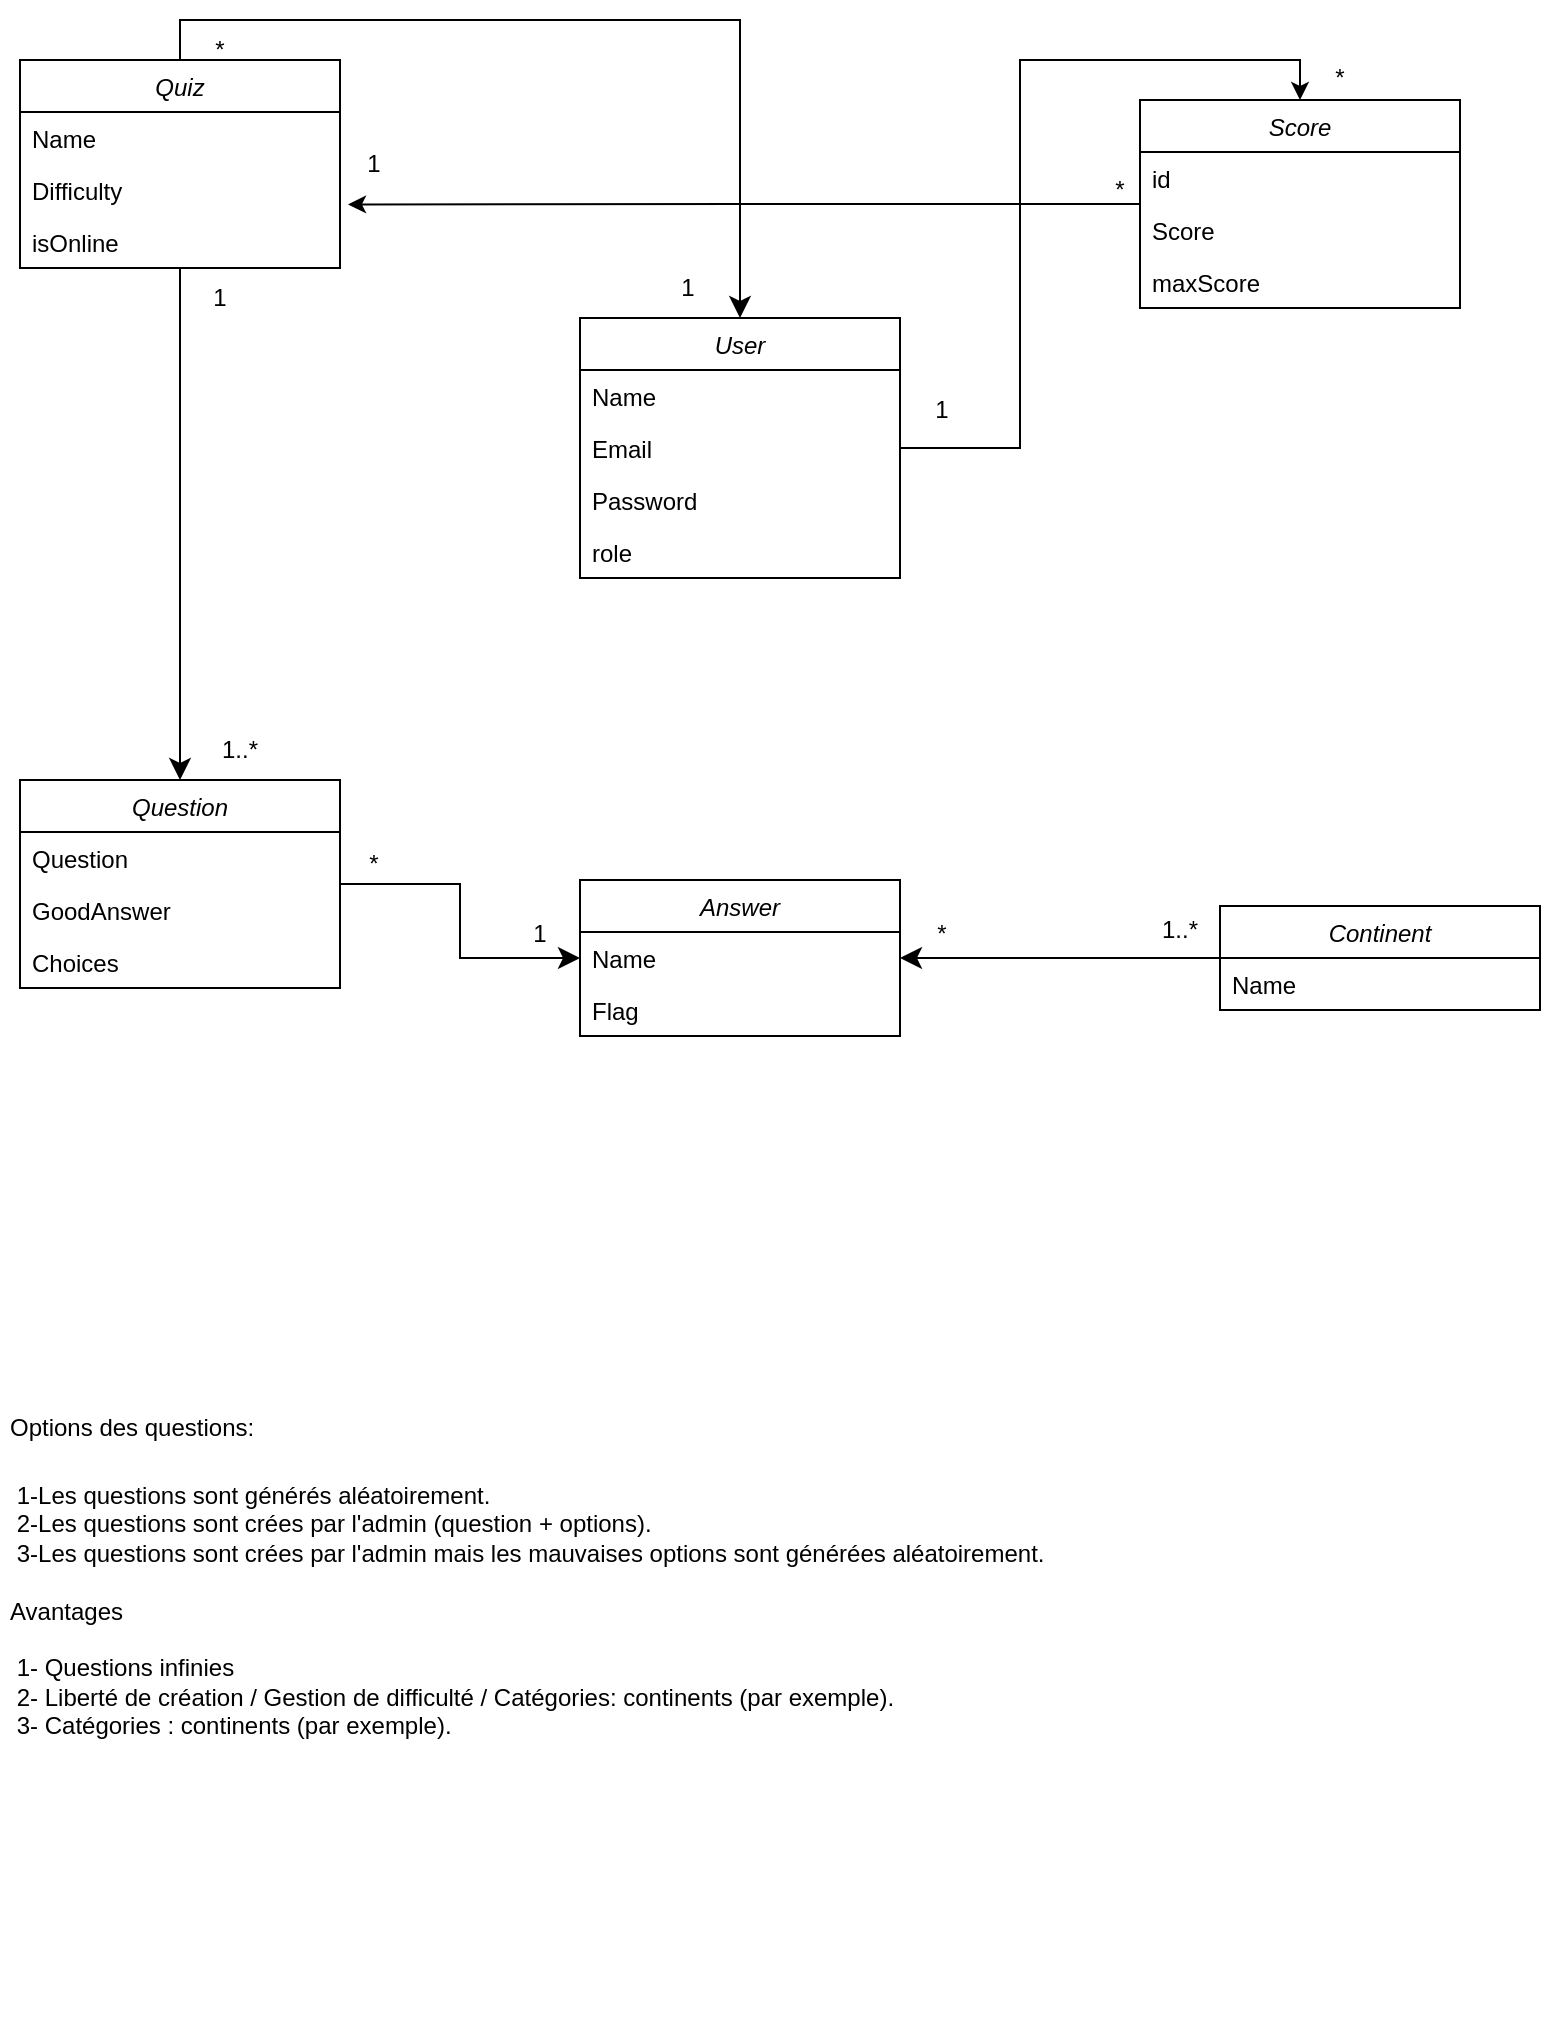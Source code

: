 <mxfile version="21.1.4" type="device">
  <diagram id="C5RBs43oDa-KdzZeNtuy" name="Page-1">
    <mxGraphModel dx="1050" dy="585" grid="1" gridSize="10" guides="1" tooltips="1" connect="1" arrows="1" fold="1" page="1" pageScale="1" pageWidth="827" pageHeight="1169" math="0" shadow="0">
      <root>
        <mxCell id="WIyWlLk6GJQsqaUBKTNV-0" />
        <mxCell id="WIyWlLk6GJQsqaUBKTNV-1" parent="WIyWlLk6GJQsqaUBKTNV-0" />
        <mxCell id="nsCozPoPYmnv4DJdZuBI-11" style="edgeStyle=orthogonalEdgeStyle;rounded=0;orthogonalLoop=1;jettySize=auto;html=1;entryX=0.5;entryY=0;entryDx=0;entryDy=0;" parent="WIyWlLk6GJQsqaUBKTNV-1" source="zkfFHV4jXpPFQw0GAbJ--0" target="Gp73GHeTBApjkw0MZoii-16" edge="1">
          <mxGeometry relative="1" as="geometry" />
        </mxCell>
        <mxCell id="zkfFHV4jXpPFQw0GAbJ--0" value="User" style="swimlane;fontStyle=2;align=center;verticalAlign=top;childLayout=stackLayout;horizontal=1;startSize=26;horizontalStack=0;resizeParent=1;resizeLast=0;collapsible=1;marginBottom=0;rounded=0;shadow=0;strokeWidth=1;" parent="WIyWlLk6GJQsqaUBKTNV-1" vertex="1">
          <mxGeometry x="330" y="189" width="160" height="130" as="geometry">
            <mxRectangle x="220" y="120" width="160" height="26" as="alternateBounds" />
          </mxGeometry>
        </mxCell>
        <mxCell id="zkfFHV4jXpPFQw0GAbJ--1" value="Name" style="text;align=left;verticalAlign=top;spacingLeft=4;spacingRight=4;overflow=hidden;rotatable=0;points=[[0,0.5],[1,0.5]];portConstraint=eastwest;" parent="zkfFHV4jXpPFQw0GAbJ--0" vertex="1">
          <mxGeometry y="26" width="160" height="26" as="geometry" />
        </mxCell>
        <mxCell id="zkfFHV4jXpPFQw0GAbJ--2" value="Email" style="text;align=left;verticalAlign=top;spacingLeft=4;spacingRight=4;overflow=hidden;rotatable=0;points=[[0,0.5],[1,0.5]];portConstraint=eastwest;rounded=0;shadow=0;html=0;" parent="zkfFHV4jXpPFQw0GAbJ--0" vertex="1">
          <mxGeometry y="52" width="160" height="26" as="geometry" />
        </mxCell>
        <mxCell id="zkfFHV4jXpPFQw0GAbJ--3" value="Password" style="text;align=left;verticalAlign=top;spacingLeft=4;spacingRight=4;overflow=hidden;rotatable=0;points=[[0,0.5],[1,0.5]];portConstraint=eastwest;rounded=0;shadow=0;html=0;" parent="zkfFHV4jXpPFQw0GAbJ--0" vertex="1">
          <mxGeometry y="78" width="160" height="26" as="geometry" />
        </mxCell>
        <mxCell id="Gp73GHeTBApjkw0MZoii-1" value="role" style="text;align=left;verticalAlign=top;spacingLeft=4;spacingRight=4;overflow=hidden;rotatable=0;points=[[0,0.5],[1,0.5]];portConstraint=eastwest;rounded=0;shadow=0;html=0;" parent="zkfFHV4jXpPFQw0GAbJ--0" vertex="1">
          <mxGeometry y="104" width="160" height="26" as="geometry" />
        </mxCell>
        <mxCell id="A1bg4_Ldq-r2mvaNxWko-23" style="edgeStyle=orthogonalEdgeStyle;rounded=0;orthogonalLoop=1;jettySize=auto;html=1;entryX=0;entryY=0.5;entryDx=0;entryDy=0;fontSize=12;startSize=8;endSize=8;" parent="WIyWlLk6GJQsqaUBKTNV-1" source="Gp73GHeTBApjkw0MZoii-10" target="nsCozPoPYmnv4DJdZuBI-2" edge="1">
          <mxGeometry relative="1" as="geometry" />
        </mxCell>
        <mxCell id="Gp73GHeTBApjkw0MZoii-10" value="Question" style="swimlane;fontStyle=2;align=center;verticalAlign=top;childLayout=stackLayout;horizontal=1;startSize=26;horizontalStack=0;resizeParent=1;resizeLast=0;collapsible=1;marginBottom=0;rounded=0;shadow=0;strokeWidth=1;" parent="WIyWlLk6GJQsqaUBKTNV-1" vertex="1">
          <mxGeometry x="50" y="420" width="160" height="104" as="geometry">
            <mxRectangle x="230" y="140" width="160" height="26" as="alternateBounds" />
          </mxGeometry>
        </mxCell>
        <mxCell id="Gp73GHeTBApjkw0MZoii-11" value="Question" style="text;align=left;verticalAlign=top;spacingLeft=4;spacingRight=4;overflow=hidden;rotatable=0;points=[[0,0.5],[1,0.5]];portConstraint=eastwest;" parent="Gp73GHeTBApjkw0MZoii-10" vertex="1">
          <mxGeometry y="26" width="160" height="26" as="geometry" />
        </mxCell>
        <mxCell id="A1bg4_Ldq-r2mvaNxWko-14" value="GoodAnswer" style="text;align=left;verticalAlign=top;spacingLeft=4;spacingRight=4;overflow=hidden;rotatable=0;points=[[0,0.5],[1,0.5]];portConstraint=eastwest;" parent="Gp73GHeTBApjkw0MZoii-10" vertex="1">
          <mxGeometry y="52" width="160" height="26" as="geometry" />
        </mxCell>
        <mxCell id="A1bg4_Ldq-r2mvaNxWko-35" value="Choices" style="text;align=left;verticalAlign=top;spacingLeft=4;spacingRight=4;overflow=hidden;rotatable=0;points=[[0,0.5],[1,0.5]];portConstraint=eastwest;" parent="Gp73GHeTBApjkw0MZoii-10" vertex="1">
          <mxGeometry y="78" width="160" height="26" as="geometry" />
        </mxCell>
        <mxCell id="HtVOhwiWGl-uMq-d1YVM-2" style="edgeStyle=orthogonalEdgeStyle;rounded=0;orthogonalLoop=1;jettySize=auto;html=1;entryX=1.025;entryY=0.777;entryDx=0;entryDy=0;entryPerimeter=0;" edge="1" parent="WIyWlLk6GJQsqaUBKTNV-1" source="Gp73GHeTBApjkw0MZoii-16" target="A1bg4_Ldq-r2mvaNxWko-34">
          <mxGeometry relative="1" as="geometry">
            <mxPoint x="200" y="132" as="targetPoint" />
            <Array as="points" />
          </mxGeometry>
        </mxCell>
        <mxCell id="Gp73GHeTBApjkw0MZoii-16" value="Score" style="swimlane;fontStyle=2;align=center;verticalAlign=top;childLayout=stackLayout;horizontal=1;startSize=26;horizontalStack=0;resizeParent=1;resizeLast=0;collapsible=1;marginBottom=0;rounded=0;shadow=0;strokeWidth=1;" parent="WIyWlLk6GJQsqaUBKTNV-1" vertex="1">
          <mxGeometry x="610" y="80" width="160" height="104" as="geometry">
            <mxRectangle x="230" y="140" width="160" height="26" as="alternateBounds" />
          </mxGeometry>
        </mxCell>
        <mxCell id="Gp73GHeTBApjkw0MZoii-17" value="id" style="text;align=left;verticalAlign=top;spacingLeft=4;spacingRight=4;overflow=hidden;rotatable=0;points=[[0,0.5],[1,0.5]];portConstraint=eastwest;" parent="Gp73GHeTBApjkw0MZoii-16" vertex="1">
          <mxGeometry y="26" width="160" height="26" as="geometry" />
        </mxCell>
        <mxCell id="A1bg4_Ldq-r2mvaNxWko-20" value="Score" style="text;align=left;verticalAlign=top;spacingLeft=4;spacingRight=4;overflow=hidden;rotatable=0;points=[[0,0.5],[1,0.5]];portConstraint=eastwest;" parent="Gp73GHeTBApjkw0MZoii-16" vertex="1">
          <mxGeometry y="52" width="160" height="26" as="geometry" />
        </mxCell>
        <mxCell id="HtVOhwiWGl-uMq-d1YVM-1" value="maxScore" style="text;align=left;verticalAlign=top;spacingLeft=4;spacingRight=4;overflow=hidden;rotatable=0;points=[[0,0.5],[1,0.5]];portConstraint=eastwest;" vertex="1" parent="Gp73GHeTBApjkw0MZoii-16">
          <mxGeometry y="78" width="160" height="26" as="geometry" />
        </mxCell>
        <mxCell id="nsCozPoPYmnv4DJdZuBI-0" value="Answer" style="swimlane;fontStyle=2;align=center;verticalAlign=top;childLayout=stackLayout;horizontal=1;startSize=26;horizontalStack=0;resizeParent=1;resizeLast=0;collapsible=1;marginBottom=0;rounded=0;shadow=0;strokeWidth=1;" parent="WIyWlLk6GJQsqaUBKTNV-1" vertex="1">
          <mxGeometry x="330" y="470" width="160" height="78" as="geometry">
            <mxRectangle x="230" y="140" width="160" height="26" as="alternateBounds" />
          </mxGeometry>
        </mxCell>
        <mxCell id="nsCozPoPYmnv4DJdZuBI-2" value="Name" style="text;align=left;verticalAlign=top;spacingLeft=4;spacingRight=4;overflow=hidden;rotatable=0;points=[[0,0.5],[1,0.5]];portConstraint=eastwest;" parent="nsCozPoPYmnv4DJdZuBI-0" vertex="1">
          <mxGeometry y="26" width="160" height="26" as="geometry" />
        </mxCell>
        <mxCell id="nsCozPoPYmnv4DJdZuBI-1" value="Flag" style="text;align=left;verticalAlign=top;spacingLeft=4;spacingRight=4;overflow=hidden;rotatable=0;points=[[0,0.5],[1,0.5]];portConstraint=eastwest;" parent="nsCozPoPYmnv4DJdZuBI-0" vertex="1">
          <mxGeometry y="52" width="160" height="26" as="geometry" />
        </mxCell>
        <mxCell id="nsCozPoPYmnv4DJdZuBI-6" value="*" style="text;html=1;strokeColor=none;fillColor=none;align=center;verticalAlign=middle;whiteSpace=wrap;rounded=0;" parent="WIyWlLk6GJQsqaUBKTNV-1" vertex="1">
          <mxGeometry x="120" y="40" width="60" height="30" as="geometry" />
        </mxCell>
        <mxCell id="nsCozPoPYmnv4DJdZuBI-7" value="1" style="text;html=1;strokeColor=none;fillColor=none;align=center;verticalAlign=middle;whiteSpace=wrap;rounded=0;" parent="WIyWlLk6GJQsqaUBKTNV-1" vertex="1">
          <mxGeometry x="280" y="482" width="60" height="30" as="geometry" />
        </mxCell>
        <mxCell id="nsCozPoPYmnv4DJdZuBI-8" value="&lt;h1&gt;&lt;span style=&quot;font-size: 12px; font-weight: 400;&quot;&gt;Options des questions:&lt;/span&gt;&lt;/h1&gt;&lt;div&gt;&lt;span style=&quot;font-size: 12px; font-weight: 400;&quot;&gt;&lt;span style=&quot;white-space: pre;&quot;&gt; &lt;/span&gt;1-Les questions sont générés aléatoirement.&lt;br&gt;&lt;/span&gt;&lt;/div&gt;&lt;div&gt;&lt;span style=&quot;font-size: 12px; font-weight: 400;&quot;&gt;&lt;span style=&quot;white-space: pre;&quot;&gt; &lt;/span&gt;2-Les questions sont crées par l&#39;admin (question + options).&lt;br&gt;&lt;/span&gt;&lt;/div&gt;&lt;div&gt;&lt;span style=&quot;font-size: 12px; font-weight: 400;&quot;&gt;&lt;span style=&quot;white-space: pre;&quot;&gt; &lt;/span&gt;3-Les questions sont crées par l&#39;admin mais les mauvaises options sont générées aléatoirement.&lt;br&gt;&lt;/span&gt;&lt;/div&gt;&lt;div&gt;&lt;span style=&quot;font-size: 12px; font-weight: 400;&quot;&gt;&lt;br&gt;&lt;/span&gt;&lt;/div&gt;&lt;div&gt;&lt;span style=&quot;font-size: 12px; font-weight: 400;&quot;&gt;Avantages&lt;/span&gt;&lt;/div&gt;&lt;div&gt;&lt;span style=&quot;font-size: 12px; font-weight: 400;&quot;&gt;&lt;br&gt;&lt;/span&gt;&lt;/div&gt;&lt;div&gt;&lt;span style=&quot;font-size: 12px; font-weight: 400;&quot;&gt;&lt;span style=&quot;white-space: pre;&quot;&gt; &lt;/span&gt;1- Questions infinies&lt;br&gt;&lt;/span&gt;&lt;/div&gt;&lt;div&gt;&lt;span style=&quot;font-size: 12px; font-weight: 400;&quot;&gt;&lt;span style=&quot;white-space: pre;&quot;&gt; &lt;/span&gt;2- Liberté de création / Gestion de difficulté / Catégories: continents (par exemple).&lt;br&gt;&lt;/span&gt;&lt;/div&gt;&lt;div&gt;&lt;span style=&quot;font-size: 12px; font-weight: 400;&quot;&gt;&lt;span style=&quot;white-space: pre;&quot;&gt; &lt;/span&gt;3- Catégories : continents (par exemple).&lt;br&gt;&lt;/span&gt;&lt;/div&gt;" style="text;html=1;strokeColor=none;fillColor=none;spacing=5;spacingTop=-20;whiteSpace=wrap;overflow=hidden;rounded=0;" parent="WIyWlLk6GJQsqaUBKTNV-1" vertex="1">
          <mxGeometry x="40" y="720" width="760" height="320" as="geometry" />
        </mxCell>
        <mxCell id="nsCozPoPYmnv4DJdZuBI-14" value="*" style="text;html=1;strokeColor=none;fillColor=none;align=center;verticalAlign=middle;whiteSpace=wrap;rounded=0;" parent="WIyWlLk6GJQsqaUBKTNV-1" vertex="1">
          <mxGeometry x="197" y="447" width="60" height="30" as="geometry" />
        </mxCell>
        <mxCell id="A1bg4_Ldq-r2mvaNxWko-3" style="edgeStyle=none;curved=1;rounded=0;orthogonalLoop=1;jettySize=auto;html=1;entryX=1;entryY=0.5;entryDx=0;entryDy=0;fontSize=12;startSize=8;endSize=8;" parent="WIyWlLk6GJQsqaUBKTNV-1" source="A1bg4_Ldq-r2mvaNxWko-0" target="nsCozPoPYmnv4DJdZuBI-2" edge="1">
          <mxGeometry relative="1" as="geometry" />
        </mxCell>
        <mxCell id="A1bg4_Ldq-r2mvaNxWko-0" value="Continent" style="swimlane;fontStyle=2;align=center;verticalAlign=top;childLayout=stackLayout;horizontal=1;startSize=26;horizontalStack=0;resizeParent=1;resizeLast=0;collapsible=1;marginBottom=0;rounded=0;shadow=0;strokeWidth=1;" parent="WIyWlLk6GJQsqaUBKTNV-1" vertex="1">
          <mxGeometry x="650" y="483" width="160" height="52" as="geometry">
            <mxRectangle x="230" y="140" width="160" height="26" as="alternateBounds" />
          </mxGeometry>
        </mxCell>
        <mxCell id="A1bg4_Ldq-r2mvaNxWko-1" value="Name" style="text;align=left;verticalAlign=top;spacingLeft=4;spacingRight=4;overflow=hidden;rotatable=0;points=[[0,0.5],[1,0.5]];portConstraint=eastwest;" parent="A1bg4_Ldq-r2mvaNxWko-0" vertex="1">
          <mxGeometry y="26" width="160" height="26" as="geometry" />
        </mxCell>
        <mxCell id="A1bg4_Ldq-r2mvaNxWko-5" value="1" style="text;html=1;strokeColor=none;fillColor=none;align=center;verticalAlign=middle;whiteSpace=wrap;rounded=0;" parent="WIyWlLk6GJQsqaUBKTNV-1" vertex="1">
          <mxGeometry x="481" y="220" width="60" height="30" as="geometry" />
        </mxCell>
        <mxCell id="A1bg4_Ldq-r2mvaNxWko-13" style="edgeStyle=none;curved=1;rounded=0;orthogonalLoop=1;jettySize=auto;html=1;entryX=0.5;entryY=0;entryDx=0;entryDy=0;fontSize=12;startSize=8;endSize=8;" parent="WIyWlLk6GJQsqaUBKTNV-1" source="A1bg4_Ldq-r2mvaNxWko-10" target="Gp73GHeTBApjkw0MZoii-10" edge="1">
          <mxGeometry relative="1" as="geometry" />
        </mxCell>
        <mxCell id="A1bg4_Ldq-r2mvaNxWko-17" style="edgeStyle=orthogonalEdgeStyle;rounded=0;orthogonalLoop=1;jettySize=auto;html=1;entryX=0.5;entryY=0;entryDx=0;entryDy=0;fontSize=12;startSize=8;endSize=8;exitX=0.5;exitY=0;exitDx=0;exitDy=0;" parent="WIyWlLk6GJQsqaUBKTNV-1" source="A1bg4_Ldq-r2mvaNxWko-10" target="zkfFHV4jXpPFQw0GAbJ--0" edge="1">
          <mxGeometry relative="1" as="geometry" />
        </mxCell>
        <mxCell id="A1bg4_Ldq-r2mvaNxWko-10" value="Quiz" style="swimlane;fontStyle=2;align=center;verticalAlign=top;childLayout=stackLayout;horizontal=1;startSize=26;horizontalStack=0;resizeParent=1;resizeLast=0;collapsible=1;marginBottom=0;rounded=0;shadow=0;strokeWidth=1;" parent="WIyWlLk6GJQsqaUBKTNV-1" vertex="1">
          <mxGeometry x="50" y="60" width="160" height="104" as="geometry">
            <mxRectangle x="230" y="140" width="160" height="26" as="alternateBounds" />
          </mxGeometry>
        </mxCell>
        <mxCell id="A1bg4_Ldq-r2mvaNxWko-11" value="Name" style="text;align=left;verticalAlign=top;spacingLeft=4;spacingRight=4;overflow=hidden;rotatable=0;points=[[0,0.5],[1,0.5]];portConstraint=eastwest;" parent="A1bg4_Ldq-r2mvaNxWko-10" vertex="1">
          <mxGeometry y="26" width="160" height="26" as="geometry" />
        </mxCell>
        <mxCell id="A1bg4_Ldq-r2mvaNxWko-34" value="Difficulty" style="text;align=left;verticalAlign=top;spacingLeft=4;spacingRight=4;overflow=hidden;rotatable=0;points=[[0,0.5],[1,0.5]];portConstraint=eastwest;" parent="A1bg4_Ldq-r2mvaNxWko-10" vertex="1">
          <mxGeometry y="52" width="160" height="26" as="geometry" />
        </mxCell>
        <mxCell id="HtVOhwiWGl-uMq-d1YVM-0" value="isOnline" style="text;align=left;verticalAlign=top;spacingLeft=4;spacingRight=4;overflow=hidden;rotatable=0;points=[[0,0.5],[1,0.5]];portConstraint=eastwest;" vertex="1" parent="A1bg4_Ldq-r2mvaNxWko-10">
          <mxGeometry y="78" width="160" height="26" as="geometry" />
        </mxCell>
        <mxCell id="A1bg4_Ldq-r2mvaNxWko-15" value="1..*" style="text;html=1;strokeColor=none;fillColor=none;align=center;verticalAlign=middle;whiteSpace=wrap;rounded=0;" parent="WIyWlLk6GJQsqaUBKTNV-1" vertex="1">
          <mxGeometry x="130" y="390" width="60" height="30" as="geometry" />
        </mxCell>
        <mxCell id="A1bg4_Ldq-r2mvaNxWko-16" value="1" style="text;html=1;strokeColor=none;fillColor=none;align=center;verticalAlign=middle;whiteSpace=wrap;rounded=0;" parent="WIyWlLk6GJQsqaUBKTNV-1" vertex="1">
          <mxGeometry x="120" y="164" width="60" height="30" as="geometry" />
        </mxCell>
        <mxCell id="A1bg4_Ldq-r2mvaNxWko-18" value="*" style="text;html=1;strokeColor=none;fillColor=none;align=center;verticalAlign=middle;whiteSpace=wrap;rounded=0;" parent="WIyWlLk6GJQsqaUBKTNV-1" vertex="1">
          <mxGeometry x="481" y="482" width="60" height="30" as="geometry" />
        </mxCell>
        <mxCell id="A1bg4_Ldq-r2mvaNxWko-19" value="1..*" style="text;html=1;strokeColor=none;fillColor=none;align=center;verticalAlign=middle;whiteSpace=wrap;rounded=0;" parent="WIyWlLk6GJQsqaUBKTNV-1" vertex="1">
          <mxGeometry x="600" y="480" width="60" height="30" as="geometry" />
        </mxCell>
        <mxCell id="A1bg4_Ldq-r2mvaNxWko-21" value="*" style="text;html=1;strokeColor=none;fillColor=none;align=center;verticalAlign=middle;whiteSpace=wrap;rounded=0;" parent="WIyWlLk6GJQsqaUBKTNV-1" vertex="1">
          <mxGeometry x="680" y="54" width="60" height="30" as="geometry" />
        </mxCell>
        <mxCell id="A1bg4_Ldq-r2mvaNxWko-24" value="1" style="text;html=1;strokeColor=none;fillColor=none;align=center;verticalAlign=middle;whiteSpace=wrap;rounded=0;" parent="WIyWlLk6GJQsqaUBKTNV-1" vertex="1">
          <mxGeometry x="354" y="159" width="60" height="30" as="geometry" />
        </mxCell>
        <mxCell id="HtVOhwiWGl-uMq-d1YVM-3" value="1" style="text;html=1;strokeColor=none;fillColor=none;align=center;verticalAlign=middle;whiteSpace=wrap;rounded=0;" vertex="1" parent="WIyWlLk6GJQsqaUBKTNV-1">
          <mxGeometry x="197" y="97" width="60" height="30" as="geometry" />
        </mxCell>
        <mxCell id="HtVOhwiWGl-uMq-d1YVM-4" value="*" style="text;html=1;strokeColor=none;fillColor=none;align=center;verticalAlign=middle;whiteSpace=wrap;rounded=0;" vertex="1" parent="WIyWlLk6GJQsqaUBKTNV-1">
          <mxGeometry x="570" y="110" width="60" height="30" as="geometry" />
        </mxCell>
      </root>
    </mxGraphModel>
  </diagram>
</mxfile>
